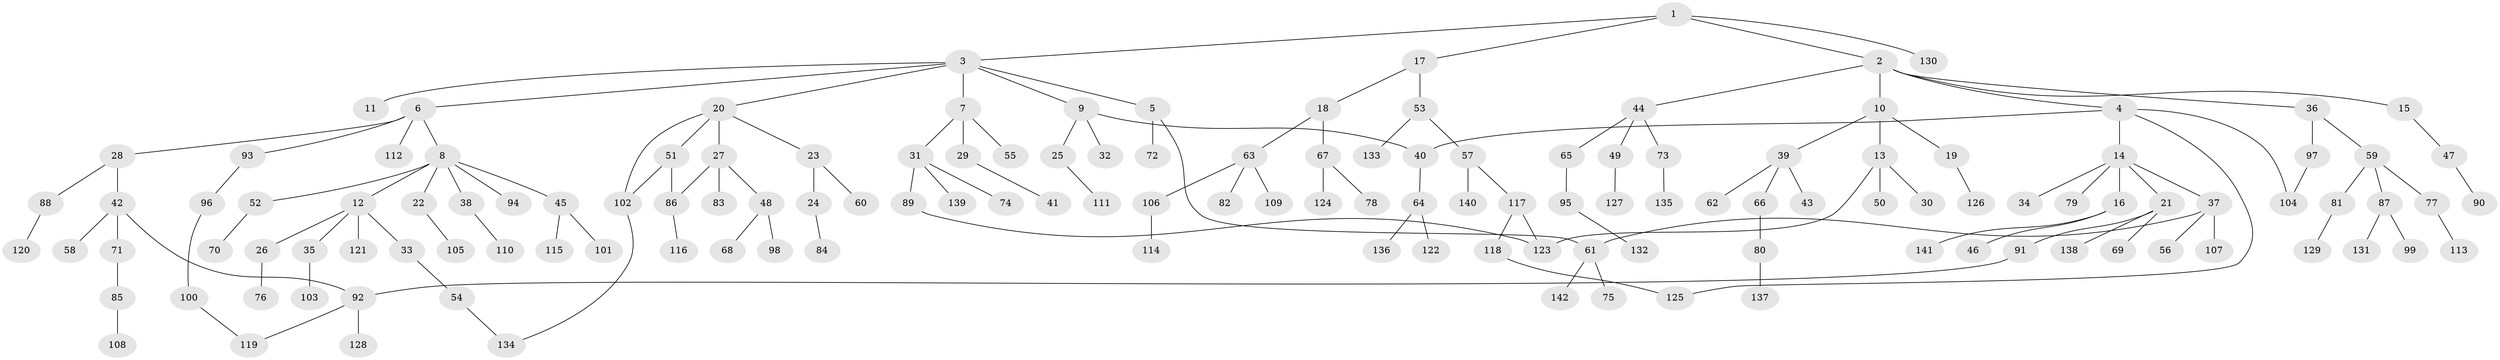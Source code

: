 // Generated by graph-tools (version 1.1) at 2025/49/03/09/25 03:49:18]
// undirected, 142 vertices, 152 edges
graph export_dot {
graph [start="1"]
  node [color=gray90,style=filled];
  1;
  2;
  3;
  4;
  5;
  6;
  7;
  8;
  9;
  10;
  11;
  12;
  13;
  14;
  15;
  16;
  17;
  18;
  19;
  20;
  21;
  22;
  23;
  24;
  25;
  26;
  27;
  28;
  29;
  30;
  31;
  32;
  33;
  34;
  35;
  36;
  37;
  38;
  39;
  40;
  41;
  42;
  43;
  44;
  45;
  46;
  47;
  48;
  49;
  50;
  51;
  52;
  53;
  54;
  55;
  56;
  57;
  58;
  59;
  60;
  61;
  62;
  63;
  64;
  65;
  66;
  67;
  68;
  69;
  70;
  71;
  72;
  73;
  74;
  75;
  76;
  77;
  78;
  79;
  80;
  81;
  82;
  83;
  84;
  85;
  86;
  87;
  88;
  89;
  90;
  91;
  92;
  93;
  94;
  95;
  96;
  97;
  98;
  99;
  100;
  101;
  102;
  103;
  104;
  105;
  106;
  107;
  108;
  109;
  110;
  111;
  112;
  113;
  114;
  115;
  116;
  117;
  118;
  119;
  120;
  121;
  122;
  123;
  124;
  125;
  126;
  127;
  128;
  129;
  130;
  131;
  132;
  133;
  134;
  135;
  136;
  137;
  138;
  139;
  140;
  141;
  142;
  1 -- 2;
  1 -- 3;
  1 -- 17;
  1 -- 130;
  2 -- 4;
  2 -- 10;
  2 -- 15;
  2 -- 36;
  2 -- 44;
  3 -- 5;
  3 -- 6;
  3 -- 7;
  3 -- 9;
  3 -- 11;
  3 -- 20;
  4 -- 14;
  4 -- 40;
  4 -- 104;
  4 -- 125;
  5 -- 61;
  5 -- 72;
  6 -- 8;
  6 -- 28;
  6 -- 93;
  6 -- 112;
  7 -- 29;
  7 -- 31;
  7 -- 55;
  8 -- 12;
  8 -- 22;
  8 -- 38;
  8 -- 45;
  8 -- 52;
  8 -- 94;
  9 -- 25;
  9 -- 32;
  9 -- 40;
  10 -- 13;
  10 -- 19;
  10 -- 39;
  12 -- 26;
  12 -- 33;
  12 -- 35;
  12 -- 121;
  13 -- 30;
  13 -- 50;
  13 -- 123;
  14 -- 16;
  14 -- 21;
  14 -- 34;
  14 -- 37;
  14 -- 79;
  15 -- 47;
  16 -- 46;
  16 -- 141;
  17 -- 18;
  17 -- 53;
  18 -- 63;
  18 -- 67;
  19 -- 126;
  20 -- 23;
  20 -- 27;
  20 -- 51;
  20 -- 102;
  21 -- 69;
  21 -- 91;
  21 -- 138;
  22 -- 105;
  23 -- 24;
  23 -- 60;
  24 -- 84;
  25 -- 111;
  26 -- 76;
  27 -- 48;
  27 -- 83;
  27 -- 86;
  28 -- 42;
  28 -- 88;
  29 -- 41;
  31 -- 74;
  31 -- 89;
  31 -- 139;
  33 -- 54;
  35 -- 103;
  36 -- 59;
  36 -- 97;
  37 -- 56;
  37 -- 107;
  37 -- 61;
  38 -- 110;
  39 -- 43;
  39 -- 62;
  39 -- 66;
  40 -- 64;
  42 -- 58;
  42 -- 71;
  42 -- 92;
  44 -- 49;
  44 -- 65;
  44 -- 73;
  45 -- 101;
  45 -- 115;
  47 -- 90;
  48 -- 68;
  48 -- 98;
  49 -- 127;
  51 -- 86;
  51 -- 102;
  52 -- 70;
  53 -- 57;
  53 -- 133;
  54 -- 134;
  57 -- 117;
  57 -- 140;
  59 -- 77;
  59 -- 81;
  59 -- 87;
  61 -- 75;
  61 -- 142;
  63 -- 82;
  63 -- 106;
  63 -- 109;
  64 -- 122;
  64 -- 136;
  65 -- 95;
  66 -- 80;
  67 -- 78;
  67 -- 124;
  71 -- 85;
  73 -- 135;
  77 -- 113;
  80 -- 137;
  81 -- 129;
  85 -- 108;
  86 -- 116;
  87 -- 99;
  87 -- 131;
  88 -- 120;
  89 -- 123;
  91 -- 92;
  92 -- 119;
  92 -- 128;
  93 -- 96;
  95 -- 132;
  96 -- 100;
  97 -- 104;
  100 -- 119;
  102 -- 134;
  106 -- 114;
  117 -- 118;
  117 -- 123;
  118 -- 125;
}
